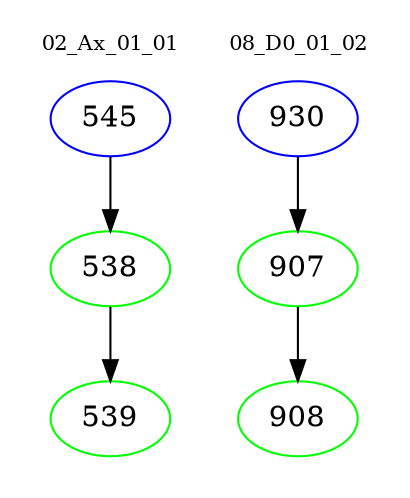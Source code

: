 digraph{
subgraph cluster_0 {
color = white
label = "02_Ax_01_01";
fontsize=10;
T0_545 [label="545", color="blue"]
T0_545 -> T0_538 [color="black"]
T0_538 [label="538", color="green"]
T0_538 -> T0_539 [color="black"]
T0_539 [label="539", color="green"]
}
subgraph cluster_1 {
color = white
label = "08_D0_01_02";
fontsize=10;
T1_930 [label="930", color="blue"]
T1_930 -> T1_907 [color="black"]
T1_907 [label="907", color="green"]
T1_907 -> T1_908 [color="black"]
T1_908 [label="908", color="green"]
}
}
